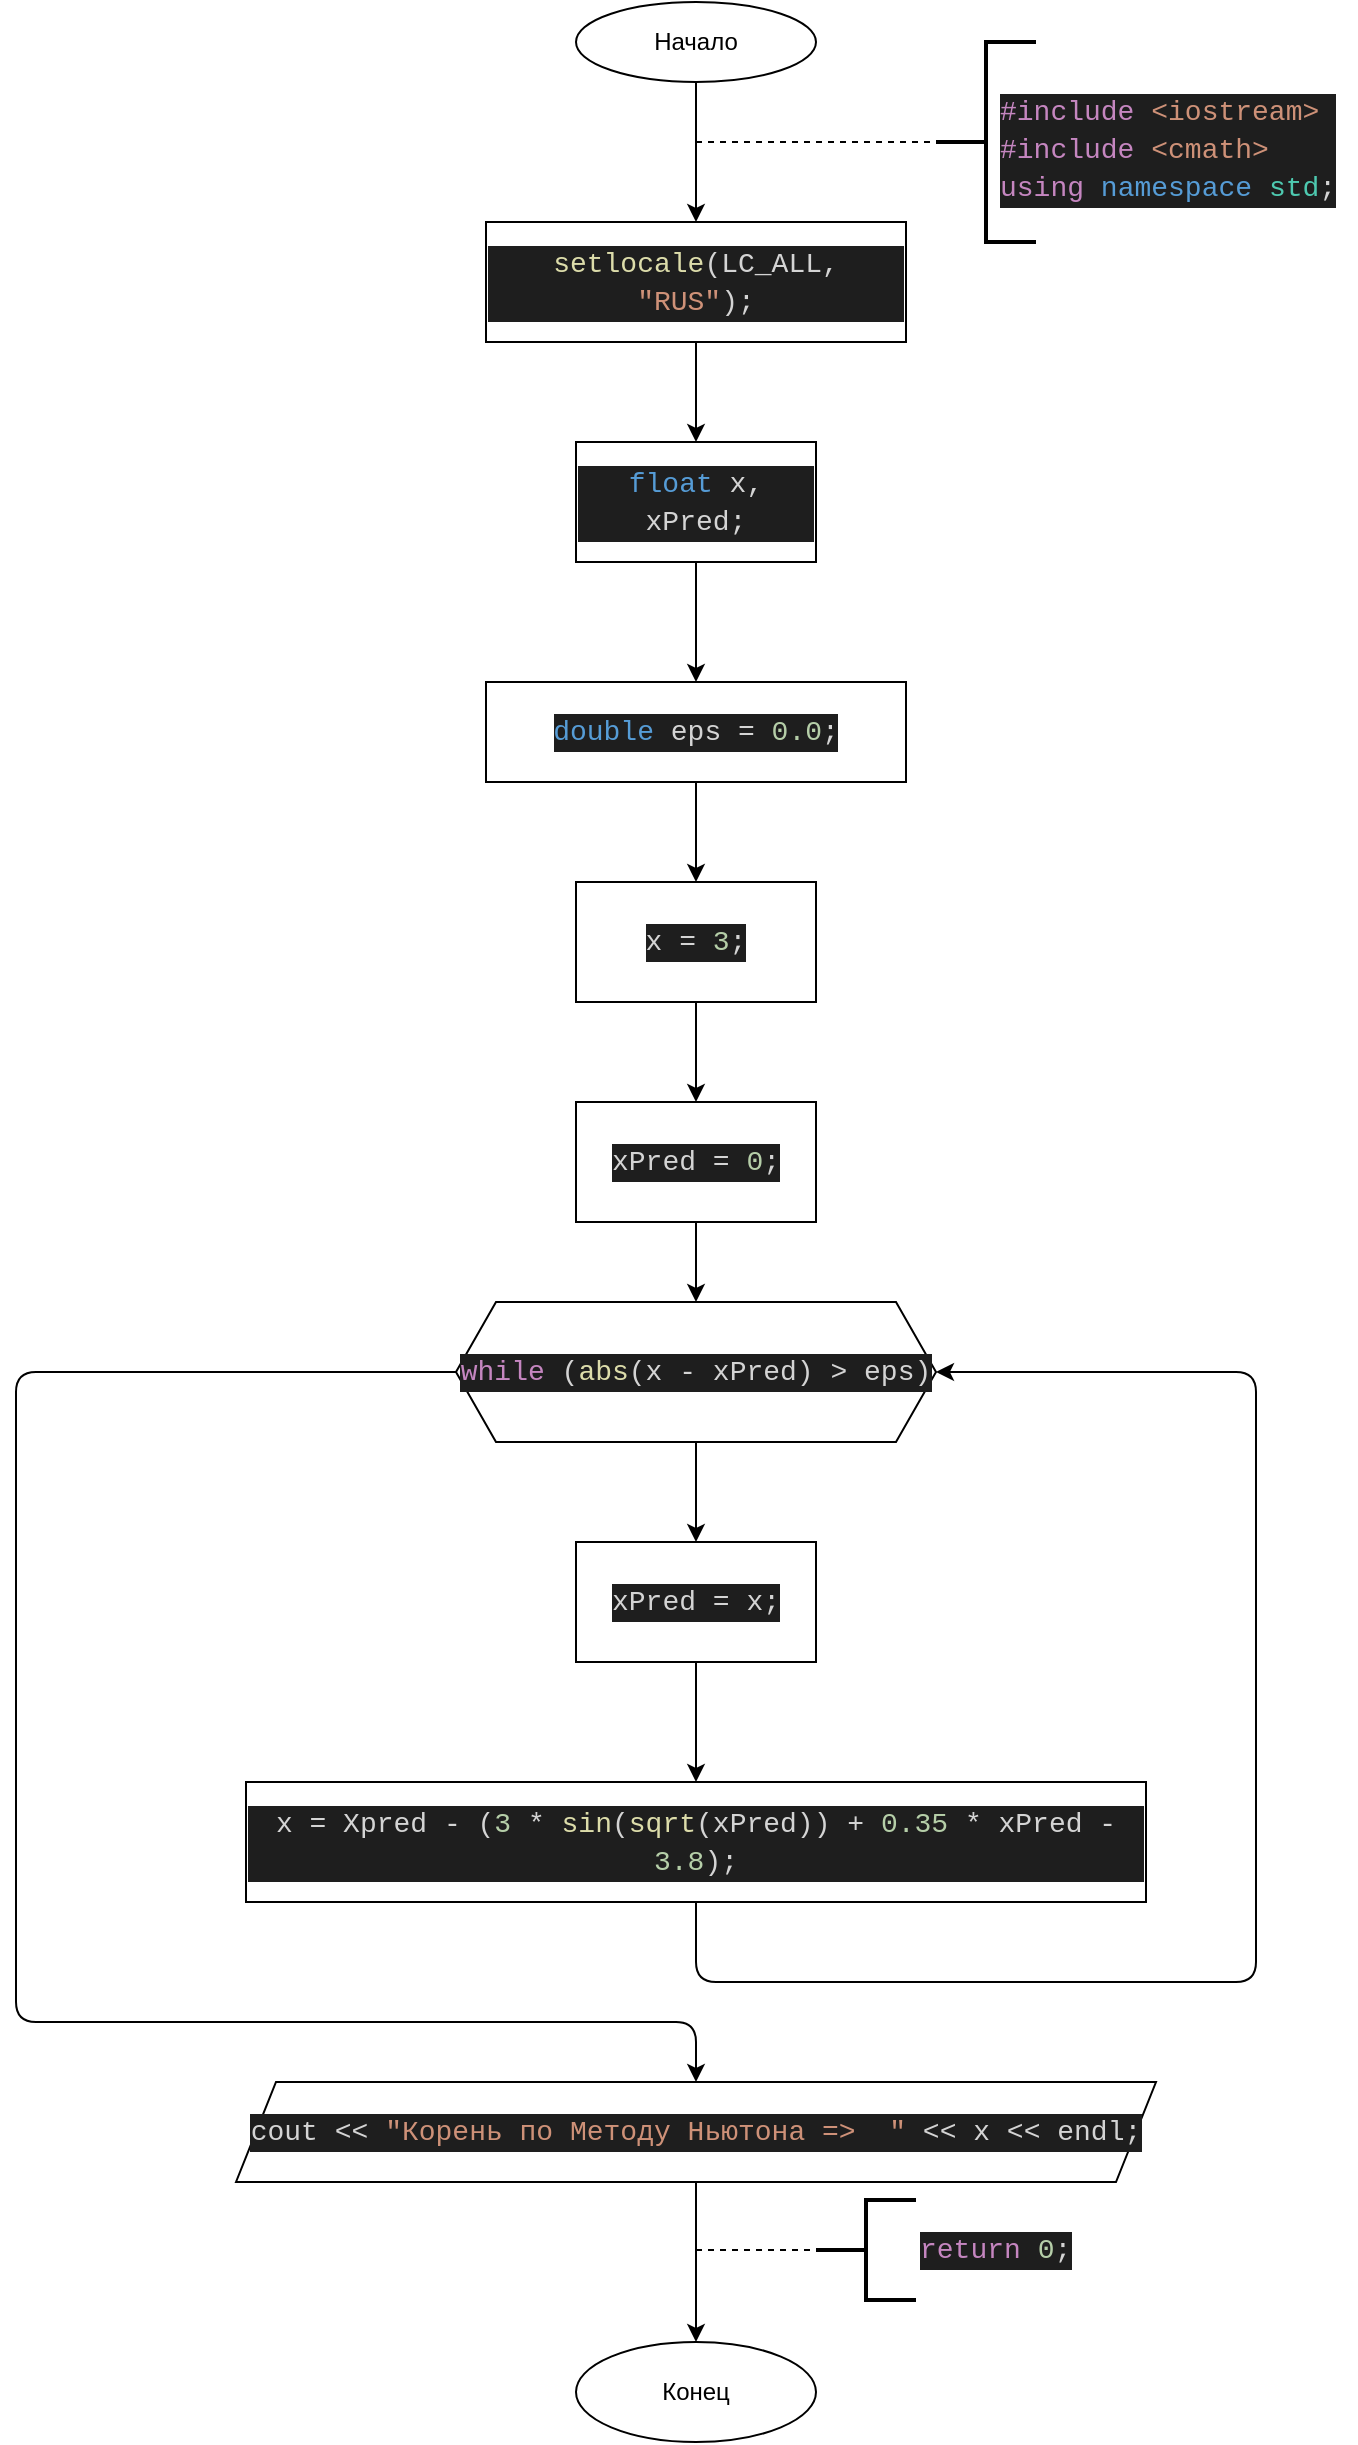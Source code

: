 <mxfile>
    <diagram id="ttRNR5FE0pxCG309usez" name="Страница 1">
        <mxGraphModel dx="804" dy="422" grid="1" gridSize="10" guides="1" tooltips="1" connect="1" arrows="1" fold="1" page="1" pageScale="1" pageWidth="827" pageHeight="1169" math="0" shadow="0">
            <root>
                <mxCell id="0"/>
                <mxCell id="1" parent="0"/>
                <mxCell id="4" value="" style="edgeStyle=none;html=1;" edge="1" parent="1" source="2" target="3">
                    <mxGeometry relative="1" as="geometry"/>
                </mxCell>
                <mxCell id="2" value="Начало" style="ellipse;whiteSpace=wrap;html=1;" vertex="1" parent="1">
                    <mxGeometry x="340" y="20" width="120" height="40" as="geometry"/>
                </mxCell>
                <mxCell id="8" value="" style="edgeStyle=none;html=1;" edge="1" parent="1" source="3" target="7">
                    <mxGeometry relative="1" as="geometry"/>
                </mxCell>
                <mxCell id="3" value="&#10;&#10;&lt;div style=&quot;color: rgb(212, 212, 212); background-color: rgb(30, 30, 30); font-family: consolas, &amp;quot;courier new&amp;quot;, monospace; font-weight: normal; font-size: 14px; line-height: 19px;&quot;&gt;&lt;div&gt;&lt;span style=&quot;color: #dcdcaa&quot;&gt;setlocale&lt;/span&gt;&lt;span style=&quot;color: #d4d4d4&quot;&gt;(LC_ALL, &lt;/span&gt;&lt;span style=&quot;color: #ce9178&quot;&gt;&quot;RUS&quot;&lt;/span&gt;&lt;span style=&quot;color: #d4d4d4&quot;&gt;);&lt;/span&gt;&lt;/div&gt;&lt;/div&gt;&#10;&#10;" style="rounded=0;whiteSpace=wrap;html=1;" vertex="1" parent="1">
                    <mxGeometry x="295" y="130" width="210" height="60" as="geometry"/>
                </mxCell>
                <mxCell id="5" value="" style="strokeWidth=2;html=1;shape=mxgraph.flowchart.annotation_2;align=left;labelPosition=right;pointerEvents=1;" vertex="1" parent="1">
                    <mxGeometry x="520" y="40" width="50" height="100" as="geometry"/>
                </mxCell>
                <mxCell id="6" value="" style="endArrow=none;dashed=1;html=1;entryX=0;entryY=0.5;entryDx=0;entryDy=0;entryPerimeter=0;" edge="1" parent="1" target="5">
                    <mxGeometry width="50" height="50" relative="1" as="geometry">
                        <mxPoint x="400" y="90" as="sourcePoint"/>
                        <mxPoint x="440" y="200" as="targetPoint"/>
                    </mxGeometry>
                </mxCell>
                <mxCell id="11" value="" style="edgeStyle=none;html=1;" edge="1" parent="1" source="7" target="10">
                    <mxGeometry relative="1" as="geometry"/>
                </mxCell>
                <mxCell id="7" value="&#10;&#10;&lt;div style=&quot;color: rgb(212, 212, 212); background-color: rgb(30, 30, 30); font-family: consolas, &amp;quot;courier new&amp;quot;, monospace; font-weight: normal; font-size: 14px; line-height: 19px;&quot;&gt;&lt;div&gt;&lt;span style=&quot;color: #569cd6&quot;&gt;float&lt;/span&gt;&lt;span style=&quot;color: #d4d4d4&quot;&gt; x, xPred;&lt;/span&gt;&lt;/div&gt;&lt;/div&gt;&#10;&#10;" style="rounded=0;whiteSpace=wrap;html=1;" vertex="1" parent="1">
                    <mxGeometry x="340" y="240" width="120" height="60" as="geometry"/>
                </mxCell>
                <mxCell id="9" value="&#10;&#10;&lt;div style=&quot;color: rgb(212, 212, 212); background-color: rgb(30, 30, 30); font-family: consolas, &amp;quot;courier new&amp;quot;, monospace; font-weight: normal; font-size: 14px; line-height: 19px;&quot;&gt;&lt;div&gt;&lt;span style=&quot;color: #c586c0&quot;&gt;#include&lt;/span&gt;&lt;span style=&quot;color: #569cd6&quot;&gt; &lt;/span&gt;&lt;span style=&quot;color: #ce9178&quot;&gt;&amp;lt;iostream&amp;gt;&lt;/span&gt;&lt;/div&gt;&lt;div&gt;&lt;span style=&quot;color: #c586c0&quot;&gt;#include&lt;/span&gt;&lt;span style=&quot;color: #569cd6&quot;&gt; &lt;/span&gt;&lt;span style=&quot;color: #ce9178&quot;&gt;&amp;lt;cmath&amp;gt;&lt;/span&gt;&lt;/div&gt;&lt;div&gt;&lt;span style=&quot;color: #c586c0&quot;&gt;using&lt;/span&gt;&lt;span style=&quot;color: #d4d4d4&quot;&gt; &lt;/span&gt;&lt;span style=&quot;color: #569cd6&quot;&gt;namespace&lt;/span&gt;&lt;span style=&quot;color: #d4d4d4&quot;&gt; &lt;/span&gt;&lt;span style=&quot;color: #4ec9b0&quot;&gt;std&lt;/span&gt;&lt;span style=&quot;color: #d4d4d4&quot;&gt;;&lt;/span&gt;&lt;/div&gt;&lt;/div&gt;&#10;&#10;" style="text;whiteSpace=wrap;html=1;" vertex="1" parent="1">
                    <mxGeometry x="550" y="30" width="180" height="70" as="geometry"/>
                </mxCell>
                <mxCell id="13" value="" style="edgeStyle=none;html=1;" edge="1" parent="1" source="10" target="12">
                    <mxGeometry relative="1" as="geometry"/>
                </mxCell>
                <mxCell id="10" value="&#10;&#10;&lt;div style=&quot;color: rgb(212, 212, 212); background-color: rgb(30, 30, 30); font-family: consolas, &amp;quot;courier new&amp;quot;, monospace; font-weight: normal; font-size: 14px; line-height: 19px;&quot;&gt;&lt;div&gt;&lt;span style=&quot;color: #569cd6&quot;&gt;double&lt;/span&gt;&lt;span style=&quot;color: #d4d4d4&quot;&gt; eps = &lt;/span&gt;&lt;span style=&quot;color: #b5cea8&quot;&gt;0.0&lt;/span&gt;&lt;span style=&quot;color: #d4d4d4&quot;&gt;;&lt;/span&gt;&lt;/div&gt;&lt;/div&gt;&#10;&#10;" style="rounded=0;whiteSpace=wrap;html=1;" vertex="1" parent="1">
                    <mxGeometry x="295" y="360" width="210" height="50" as="geometry"/>
                </mxCell>
                <mxCell id="15" value="" style="edgeStyle=none;html=1;" edge="1" parent="1" source="12" target="14">
                    <mxGeometry relative="1" as="geometry"/>
                </mxCell>
                <mxCell id="12" value="&#10;&#10;&lt;div style=&quot;color: rgb(212, 212, 212); background-color: rgb(30, 30, 30); font-family: consolas, &amp;quot;courier new&amp;quot;, monospace; font-weight: normal; font-size: 14px; line-height: 19px;&quot;&gt;&lt;div&gt;&lt;span style=&quot;color: #d4d4d4&quot;&gt;x = &lt;/span&gt;&lt;span style=&quot;color: #b5cea8&quot;&gt;3&lt;/span&gt;&lt;span style=&quot;color: #d4d4d4&quot;&gt;;&lt;/span&gt;&lt;/div&gt;&lt;/div&gt;&#10;&#10;" style="rounded=0;whiteSpace=wrap;html=1;" vertex="1" parent="1">
                    <mxGeometry x="340" y="460" width="120" height="60" as="geometry"/>
                </mxCell>
                <mxCell id="17" value="" style="edgeStyle=none;html=1;" edge="1" parent="1" source="14" target="16">
                    <mxGeometry relative="1" as="geometry"/>
                </mxCell>
                <mxCell id="14" value="&#10;&#10;&lt;div style=&quot;color: rgb(212, 212, 212); background-color: rgb(30, 30, 30); font-family: consolas, &amp;quot;courier new&amp;quot;, monospace; font-weight: normal; font-size: 14px; line-height: 19px;&quot;&gt;&lt;div&gt;&lt;span style=&quot;color: #d4d4d4&quot;&gt;xPred = &lt;/span&gt;&lt;span style=&quot;color: #b5cea8&quot;&gt;0&lt;/span&gt;&lt;span style=&quot;color: #d4d4d4&quot;&gt;;&lt;/span&gt;&lt;/div&gt;&lt;/div&gt;&#10;&#10;" style="rounded=0;whiteSpace=wrap;html=1;" vertex="1" parent="1">
                    <mxGeometry x="340" y="570" width="120" height="60" as="geometry"/>
                </mxCell>
                <mxCell id="19" value="" style="edgeStyle=none;html=1;" edge="1" parent="1" source="16" target="18">
                    <mxGeometry relative="1" as="geometry"/>
                </mxCell>
                <mxCell id="29" style="edgeStyle=none;html=1;entryX=0.5;entryY=0;entryDx=0;entryDy=0;" edge="1" parent="1" source="16" target="22">
                    <mxGeometry relative="1" as="geometry">
                        <Array as="points">
                            <mxPoint x="60" y="705"/>
                            <mxPoint x="60" y="1030"/>
                            <mxPoint x="400" y="1030"/>
                        </Array>
                    </mxGeometry>
                </mxCell>
                <mxCell id="16" value="&#10;&#10;&lt;div style=&quot;color: rgb(212, 212, 212); background-color: rgb(30, 30, 30); font-family: consolas, &amp;quot;courier new&amp;quot;, monospace; font-weight: normal; font-size: 14px; line-height: 19px;&quot;&gt;&lt;div&gt;&lt;span style=&quot;color: #c586c0&quot;&gt;while&lt;/span&gt;&lt;span style=&quot;color: #d4d4d4&quot;&gt; (&lt;/span&gt;&lt;span style=&quot;color: #dcdcaa&quot;&gt;abs&lt;/span&gt;&lt;span style=&quot;color: #d4d4d4&quot;&gt;(x - xPred) &amp;gt; eps)&lt;/span&gt;&lt;/div&gt;&lt;/div&gt;&#10;&#10;" style="shape=hexagon;perimeter=hexagonPerimeter2;whiteSpace=wrap;html=1;fixedSize=1;" vertex="1" parent="1">
                    <mxGeometry x="280" y="670" width="240" height="70" as="geometry"/>
                </mxCell>
                <mxCell id="21" value="" style="edgeStyle=none;html=1;" edge="1" parent="1" source="18" target="20">
                    <mxGeometry relative="1" as="geometry"/>
                </mxCell>
                <mxCell id="18" value="&#10;&#10;&lt;div style=&quot;color: rgb(212, 212, 212); background-color: rgb(30, 30, 30); font-family: consolas, &amp;quot;courier new&amp;quot;, monospace; font-weight: normal; font-size: 14px; line-height: 19px;&quot;&gt;&lt;div&gt;&lt;span style=&quot;color: #d4d4d4&quot;&gt;xPred = x;&lt;/span&gt;&lt;/div&gt;&lt;/div&gt;&#10;&#10;" style="rounded=0;whiteSpace=wrap;html=1;" vertex="1" parent="1">
                    <mxGeometry x="340" y="790" width="120" height="60" as="geometry"/>
                </mxCell>
                <mxCell id="28" style="edgeStyle=none;html=1;entryX=1;entryY=0.5;entryDx=0;entryDy=0;" edge="1" parent="1" source="20" target="16">
                    <mxGeometry relative="1" as="geometry">
                        <Array as="points">
                            <mxPoint x="400" y="1010"/>
                            <mxPoint x="680" y="1010"/>
                            <mxPoint x="680" y="705"/>
                        </Array>
                    </mxGeometry>
                </mxCell>
                <mxCell id="20" value="&#10;&#10;&lt;div style=&quot;color: rgb(212, 212, 212); background-color: rgb(30, 30, 30); font-family: consolas, &amp;quot;courier new&amp;quot;, monospace; font-weight: normal; font-size: 14px; line-height: 19px;&quot;&gt;&lt;div&gt;&lt;span style=&quot;color: #d4d4d4&quot;&gt;x = Xpred - (&lt;/span&gt;&lt;span style=&quot;color: #b5cea8&quot;&gt;3&lt;/span&gt;&lt;span style=&quot;color: #d4d4d4&quot;&gt; * &lt;/span&gt;&lt;span style=&quot;color: #dcdcaa&quot;&gt;sin&lt;/span&gt;&lt;span style=&quot;color: #d4d4d4&quot;&gt;(&lt;/span&gt;&lt;span style=&quot;color: #dcdcaa&quot;&gt;sqrt&lt;/span&gt;&lt;span style=&quot;color: #d4d4d4&quot;&gt;(xPred)) + &lt;/span&gt;&lt;span style=&quot;color: #b5cea8&quot;&gt;0.35&lt;/span&gt;&lt;span style=&quot;color: #d4d4d4&quot;&gt; * xPred - &lt;/span&gt;&lt;span style=&quot;color: #b5cea8&quot;&gt;3.8&lt;/span&gt;&lt;span style=&quot;color: #d4d4d4&quot;&gt;);&lt;/span&gt;&lt;/div&gt;&lt;/div&gt;&#10;&#10;" style="rounded=0;whiteSpace=wrap;html=1;" vertex="1" parent="1">
                    <mxGeometry x="175" y="910" width="450" height="60" as="geometry"/>
                </mxCell>
                <mxCell id="25" value="" style="edgeStyle=none;html=1;" edge="1" parent="1" source="22" target="24">
                    <mxGeometry relative="1" as="geometry"/>
                </mxCell>
                <mxCell id="22" value="&#10;&#10;&lt;div style=&quot;color: rgb(212, 212, 212); background-color: rgb(30, 30, 30); font-family: consolas, &amp;quot;courier new&amp;quot;, monospace; font-weight: normal; font-size: 14px; line-height: 19px;&quot;&gt;&lt;div&gt;&lt;span style=&quot;color: #d4d4d4&quot;&gt;cout &amp;lt;&amp;lt; &lt;/span&gt;&lt;span style=&quot;color: #ce9178&quot;&gt;&quot;Корень по Методу Ньютона =&amp;gt; &amp;nbsp;&quot;&lt;/span&gt;&lt;span style=&quot;color: #d4d4d4&quot;&gt; &amp;lt;&amp;lt; x &amp;lt;&amp;lt; endl;&lt;/span&gt;&lt;/div&gt;&lt;/div&gt;&#10;&#10;" style="shape=parallelogram;perimeter=parallelogramPerimeter;whiteSpace=wrap;html=1;fixedSize=1;" vertex="1" parent="1">
                    <mxGeometry x="170" y="1060" width="460" height="50" as="geometry"/>
                </mxCell>
                <mxCell id="24" value="Конец" style="ellipse;whiteSpace=wrap;html=1;" vertex="1" parent="1">
                    <mxGeometry x="340" y="1190" width="120" height="50" as="geometry"/>
                </mxCell>
                <mxCell id="26" value="&#10;&#10;&lt;div style=&quot;color: rgb(212, 212, 212); background-color: rgb(30, 30, 30); font-family: consolas, &amp;quot;courier new&amp;quot;, monospace; font-weight: normal; font-size: 14px; line-height: 19px;&quot;&gt;&lt;div&gt;&lt;span style=&quot;color: #c586c0&quot;&gt;return&lt;/span&gt;&lt;span style=&quot;color: #d4d4d4&quot;&gt; &lt;/span&gt;&lt;span style=&quot;color: #b5cea8&quot;&gt;0&lt;/span&gt;&lt;span style=&quot;color: #d4d4d4&quot;&gt;;&lt;/span&gt;&lt;/div&gt;&lt;/div&gt;&#10;&#10;" style="strokeWidth=2;html=1;shape=mxgraph.flowchart.annotation_2;align=left;labelPosition=right;pointerEvents=1;" vertex="1" parent="1">
                    <mxGeometry x="460" y="1119" width="50" height="50" as="geometry"/>
                </mxCell>
                <mxCell id="27" value="" style="endArrow=none;dashed=1;html=1;entryX=0;entryY=0.5;entryDx=0;entryDy=0;entryPerimeter=0;" edge="1" parent="1" target="26">
                    <mxGeometry width="50" height="50" relative="1" as="geometry">
                        <mxPoint x="400" y="1144" as="sourcePoint"/>
                        <mxPoint x="440" y="1000" as="targetPoint"/>
                    </mxGeometry>
                </mxCell>
            </root>
        </mxGraphModel>
    </diagram>
</mxfile>